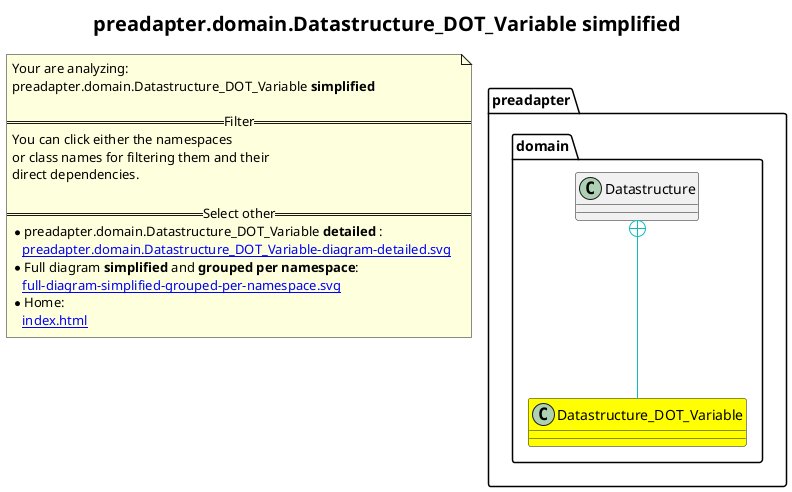 @startuml
title <size:20>preadapter.domain.Datastructure_DOT_Variable **simplified** </size>
note "Your are analyzing:\npreadapter.domain.Datastructure_DOT_Variable **simplified** \n\n==Filter==\nYou can click either the namespaces \nor class names for filtering them and their\ndirect dependencies.\n\n==Select other==\n* preadapter.domain.Datastructure_DOT_Variable **detailed** :\n   [[preadapter.domain.Datastructure_DOT_Variable-diagram-detailed.svg]]\n* Full diagram **simplified** and **grouped per namespace**:\n   [[full-diagram-simplified-grouped-per-namespace.svg]]\n* Home:\n   [[index.html]]" as FloatingNote
  class preadapter.domain.Datastructure_DOT_Variable [[preadapter.domain.Datastructure_DOT_Variable-diagram-simplified.svg]] #yellow {
  }
  class preadapter.domain.Datastructure [[preadapter.domain.Datastructure-diagram-simplified.svg]]  {
  }
 ' *************************************** 
 ' *************************************** 
 ' *************************************** 
' Class relations extracted from namespace:
' preadapter.domain
preadapter.domain.Datastructure +-[#10BBBB]- preadapter.domain.Datastructure_DOT_Variable 
@enduml
